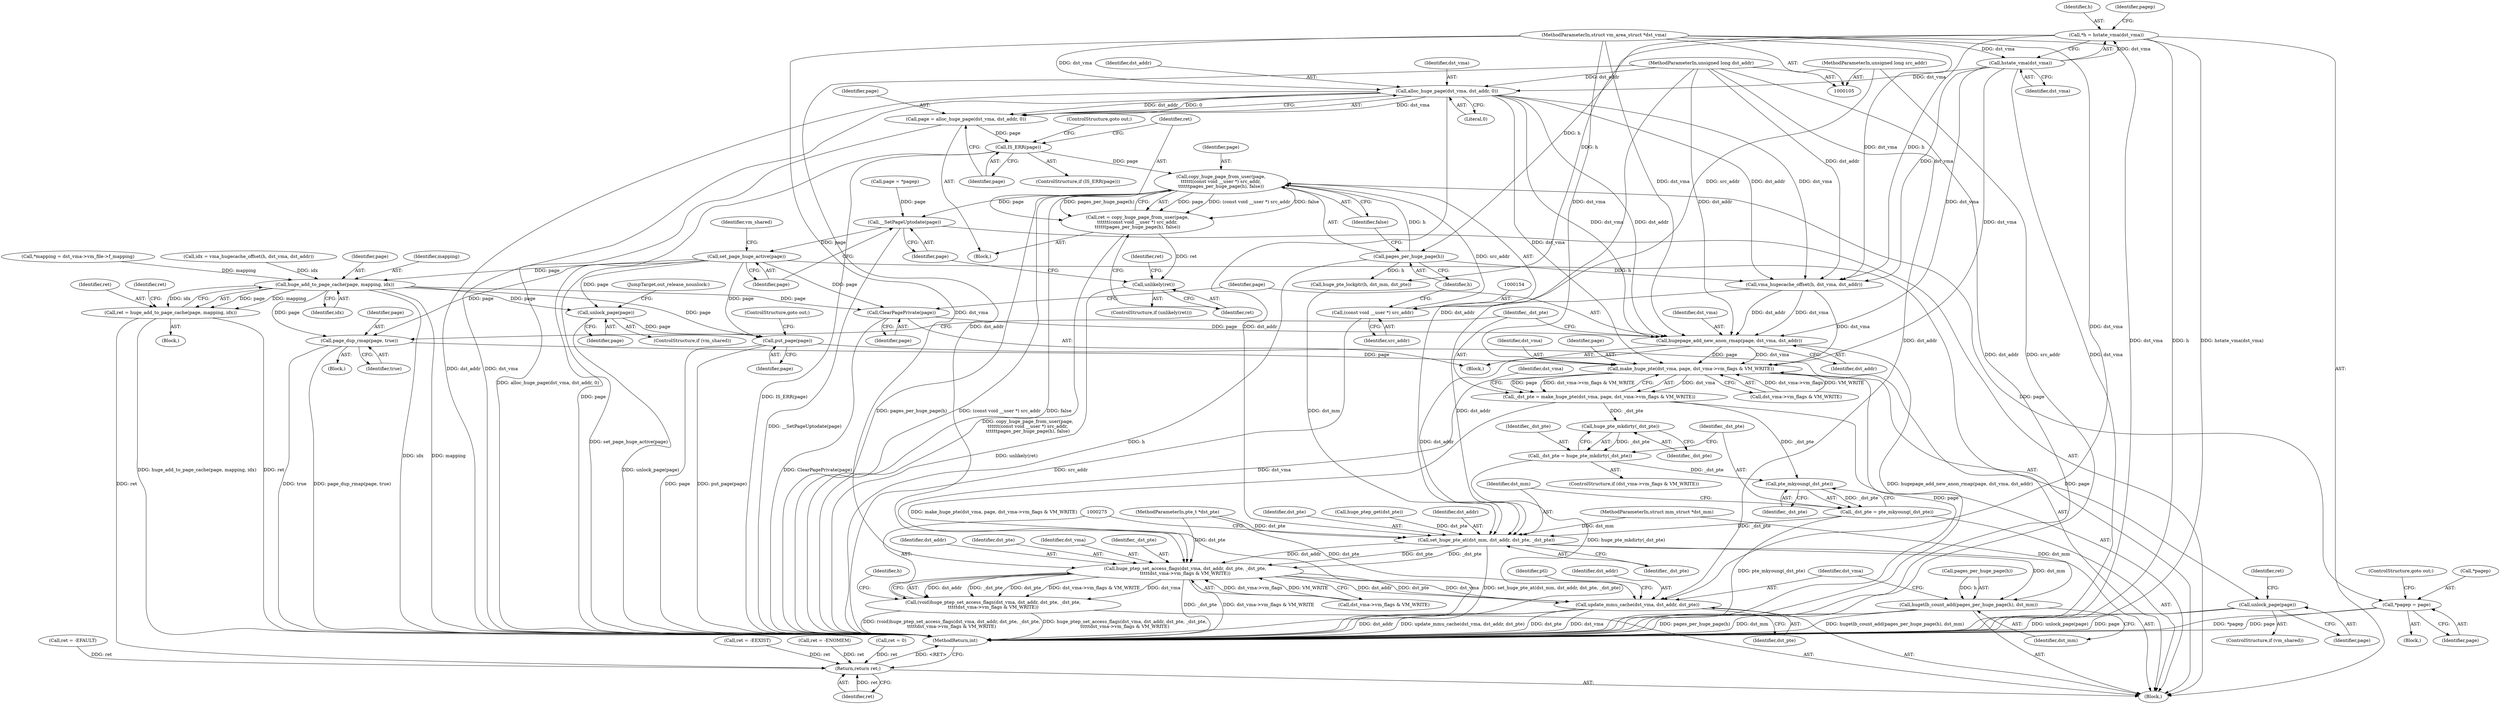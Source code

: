 digraph "0_linux_5af10dfd0afc559bb4b0f7e3e8227a1578333995@API" {
"1000151" [label="(Call,copy_huge_page_from_user(page,\n\t\t\t\t\t\t(const void __user *) src_addr,\n\t\t\t\t\t\tpages_per_huge_page(h), false))"];
"1000146" [label="(Call,IS_ERR(page))"];
"1000139" [label="(Call,page = alloc_huge_page(dst_vma, dst_addr, 0))"];
"1000141" [label="(Call,alloc_huge_page(dst_vma, dst_addr, 0))"];
"1000124" [label="(Call,hstate_vma(dst_vma))"];
"1000108" [label="(MethodParameterIn,struct vm_area_struct *dst_vma)"];
"1000109" [label="(MethodParameterIn,unsigned long dst_addr)"];
"1000153" [label="(Call,(const void __user *) src_addr)"];
"1000110" [label="(MethodParameterIn,unsigned long src_addr)"];
"1000156" [label="(Call,pages_per_huge_page(h))"];
"1000122" [label="(Call,*h = hstate_vma(dst_vma))"];
"1000149" [label="(Call,ret = copy_huge_page_from_user(page,\n\t\t\t\t\t\t(const void __user *) src_addr,\n\t\t\t\t\t\tpages_per_huge_page(h), false))"];
"1000160" [label="(Call,unlikely(ret))"];
"1000167" [label="(Call,*pagep = page)"];
"1000182" [label="(Call,__SetPageUptodate(page))"];
"1000184" [label="(Call,set_page_huge_active(page))"];
"1000206" [label="(Call,huge_add_to_page_cache(page, mapping, idx))"];
"1000204" [label="(Call,ret = huge_add_to_page_cache(page, mapping, idx))"];
"1000304" [label="(Return,return ret;)"];
"1000234" [label="(Call,page_dup_rmap(page, true))"];
"1000247" [label="(Call,make_huge_pte(dst_vma, page, dst_vma->vm_flags & VM_WRITE))"];
"1000245" [label="(Call,_dst_pte = make_huge_pte(dst_vma, page, dst_vma->vm_flags & VM_WRITE))"];
"1000263" [label="(Call,huge_pte_mkdirty(_dst_pte))"];
"1000261" [label="(Call,_dst_pte = huge_pte_mkdirty(_dst_pte))"];
"1000267" [label="(Call,pte_mkyoung(_dst_pte))"];
"1000265" [label="(Call,_dst_pte = pte_mkyoung(_dst_pte))"];
"1000269" [label="(Call,set_huge_pte_at(dst_mm, dst_addr, dst_pte, _dst_pte))"];
"1000276" [label="(Call,huge_ptep_set_access_flags(dst_vma, dst_addr, dst_pte, _dst_pte,\n\t\t\t\t\tdst_vma->vm_flags & VM_WRITE))"];
"1000274" [label="(Call,(void)huge_ptep_set_access_flags(dst_vma, dst_addr, dst_pte, _dst_pte,\n\t\t\t\t\tdst_vma->vm_flags & VM_WRITE))"];
"1000290" [label="(Call,update_mmu_cache(dst_vma, dst_addr, dst_pte))"];
"1000286" [label="(Call,hugetlb_count_add(pages_per_huge_page(h), dst_mm))"];
"1000298" [label="(Call,unlock_page(page))"];
"1000239" [label="(Call,ClearPagePrivate(page))"];
"1000241" [label="(Call,hugepage_add_new_anon_rmap(page, dst_vma, dst_addr))"];
"1000311" [label="(Call,unlock_page(page))"];
"1000314" [label="(Call,put_page(page))"];
"1000125" [label="(Identifier,dst_vma)"];
"1000143" [label="(Identifier,dst_addr)"];
"1000305" [label="(Identifier,ret)"];
"1000267" [label="(Call,pte_mkyoung(_dst_pte))"];
"1000200" [label="(Call,vma_hugecache_offset(h, dst_vma, dst_addr))"];
"1000261" [label="(Call,_dst_pte = huge_pte_mkdirty(_dst_pte))"];
"1000164" [label="(Identifier,ret)"];
"1000278" [label="(Identifier,dst_addr)"];
"1000187" [label="(Identifier,vm_shared)"];
"1000281" [label="(Call,dst_vma->vm_flags & VM_WRITE)"];
"1000123" [label="(Identifier,h)"];
"1000315" [label="(Identifier,page)"];
"1000135" [label="(Call,ret = -ENOMEM)"];
"1000270" [label="(Identifier,dst_mm)"];
"1000265" [label="(Call,_dst_pte = pte_mkyoung(_dst_pte))"];
"1000155" [label="(Identifier,src_addr)"];
"1000314" [label="(Call,put_page(page))"];
"1000190" [label="(Call,*mapping = dst_vma->vm_file->f_mapping)"];
"1000140" [label="(Identifier,page)"];
"1000279" [label="(Identifier,dst_pte)"];
"1000243" [label="(Identifier,dst_vma)"];
"1000146" [label="(Call,IS_ERR(page))"];
"1000292" [label="(Identifier,dst_addr)"];
"1000236" [label="(Identifier,true)"];
"1000241" [label="(Call,hugepage_add_new_anon_rmap(page, dst_vma, dst_addr))"];
"1000312" [label="(Identifier,page)"];
"1000268" [label="(Identifier,_dst_pte)"];
"1000106" [label="(MethodParameterIn,struct mm_struct *dst_mm)"];
"1000145" [label="(ControlStructure,if (IS_ERR(page)))"];
"1000300" [label="(Call,ret = 0)"];
"1000198" [label="(Call,idx = vma_hugecache_offset(h, dst_vma, dst_addr))"];
"1000160" [label="(Call,unlikely(ret))"];
"1000152" [label="(Identifier,page)"];
"1000258" [label="(Identifier,dst_vma)"];
"1000272" [label="(Identifier,dst_pte)"];
"1000182" [label="(Call,__SetPageUptodate(page))"];
"1000228" [label="(Call,huge_ptep_get(dst_pte))"];
"1000156" [label="(Call,pages_per_huge_page(h))"];
"1000316" [label="(ControlStructure,goto out;)"];
"1000144" [label="(Literal,0)"];
"1000311" [label="(Call,unlock_page(page))"];
"1000296" [label="(ControlStructure,if (vm_shared))"];
"1000215" [label="(Call,huge_pte_lockptr(h, dst_mm, dst_pte))"];
"1000289" [label="(Identifier,dst_mm)"];
"1000159" [label="(ControlStructure,if (unlikely(ret)))"];
"1000245" [label="(Call,_dst_pte = make_huge_pte(dst_vma, page, dst_vma->vm_flags & VM_WRITE))"];
"1000162" [label="(Block,)"];
"1000244" [label="(Identifier,dst_addr)"];
"1000242" [label="(Identifier,page)"];
"1000295" [label="(Identifier,ptl)"];
"1000262" [label="(Identifier,_dst_pte)"];
"1000151" [label="(Call,copy_huge_page_from_user(page,\n\t\t\t\t\t\t(const void __user *) src_addr,\n\t\t\t\t\t\tpages_per_huge_page(h), false))"];
"1000107" [label="(MethodParameterIn,pte_t *dst_pte)"];
"1000248" [label="(Identifier,dst_vma)"];
"1000205" [label="(Identifier,ret)"];
"1000288" [label="(Identifier,h)"];
"1000274" [label="(Call,(void)huge_ptep_set_access_flags(dst_vma, dst_addr, dst_pte, _dst_pte,\n\t\t\t\t\tdst_vma->vm_flags & VM_WRITE))"];
"1000238" [label="(Block,)"];
"1000277" [label="(Identifier,dst_vma)"];
"1000157" [label="(Identifier,h)"];
"1000171" [label="(ControlStructure,goto out;)"];
"1000304" [label="(Return,return ret;)"];
"1000150" [label="(Identifier,ret)"];
"1000276" [label="(Call,huge_ptep_set_access_flags(dst_vma, dst_addr, dst_pte, _dst_pte,\n\t\t\t\t\tdst_vma->vm_flags & VM_WRITE))"];
"1000313" [label="(JumpTarget,out_release_nounlock:)"];
"1000134" [label="(Block,)"];
"1000209" [label="(Identifier,idx)"];
"1000204" [label="(Call,ret = huge_add_to_page_cache(page, mapping, idx))"];
"1000290" [label="(Call,update_mmu_cache(dst_vma, dst_addr, dst_pte))"];
"1000249" [label="(Identifier,page)"];
"1000174" [label="(Call,page = *pagep)"];
"1000206" [label="(Call,huge_add_to_page_cache(page, mapping, idx))"];
"1000250" [label="(Call,dst_vma->vm_flags & VM_WRITE)"];
"1000293" [label="(Identifier,dst_pte)"];
"1000141" [label="(Call,alloc_huge_page(dst_vma, dst_addr, 0))"];
"1000188" [label="(Block,)"];
"1000247" [label="(Call,make_huge_pte(dst_vma, page, dst_vma->vm_flags & VM_WRITE))"];
"1000255" [label="(ControlStructure,if (dst_vma->vm_flags & VM_WRITE))"];
"1000184" [label="(Call,set_page_huge_active(page))"];
"1000110" [label="(MethodParameterIn,unsigned long src_addr)"];
"1000148" [label="(ControlStructure,goto out;)"];
"1000167" [label="(Call,*pagep = page)"];
"1000246" [label="(Identifier,_dst_pte)"];
"1000271" [label="(Identifier,dst_addr)"];
"1000269" [label="(Call,set_huge_pte_at(dst_mm, dst_addr, dst_pte, _dst_pte))"];
"1000124" [label="(Call,hstate_vma(dst_vma))"];
"1000158" [label="(Identifier,false)"];
"1000233" [label="(Block,)"];
"1000235" [label="(Identifier,page)"];
"1000109" [label="(MethodParameterIn,unsigned long dst_addr)"];
"1000309" [label="(ControlStructure,if (vm_shared))"];
"1000139" [label="(Call,page = alloc_huge_page(dst_vma, dst_addr, 0))"];
"1000286" [label="(Call,hugetlb_count_add(pages_per_huge_page(h), dst_mm))"];
"1000211" [label="(Identifier,ret)"];
"1000112" [label="(Block,)"];
"1000161" [label="(Identifier,ret)"];
"1000263" [label="(Call,huge_pte_mkdirty(_dst_pte))"];
"1000298" [label="(Call,unlock_page(page))"];
"1000207" [label="(Identifier,page)"];
"1000299" [label="(Identifier,page)"];
"1000163" [label="(Call,ret = -EFAULT)"];
"1000108" [label="(MethodParameterIn,struct vm_area_struct *dst_vma)"];
"1000266" [label="(Identifier,_dst_pte)"];
"1000273" [label="(Identifier,_dst_pte)"];
"1000317" [label="(MethodReturn,int)"];
"1000280" [label="(Identifier,_dst_pte)"];
"1000291" [label="(Identifier,dst_vma)"];
"1000170" [label="(Identifier,page)"];
"1000221" [label="(Call,ret = -EEXIST)"];
"1000133" [label="(Identifier,pagep)"];
"1000142" [label="(Identifier,dst_vma)"];
"1000153" [label="(Call,(const void __user *) src_addr)"];
"1000208" [label="(Identifier,mapping)"];
"1000301" [label="(Identifier,ret)"];
"1000183" [label="(Identifier,page)"];
"1000234" [label="(Call,page_dup_rmap(page, true))"];
"1000287" [label="(Call,pages_per_huge_page(h))"];
"1000168" [label="(Call,*pagep)"];
"1000185" [label="(Identifier,page)"];
"1000264" [label="(Identifier,_dst_pte)"];
"1000122" [label="(Call,*h = hstate_vma(dst_vma))"];
"1000149" [label="(Call,ret = copy_huge_page_from_user(page,\n\t\t\t\t\t\t(const void __user *) src_addr,\n\t\t\t\t\t\tpages_per_huge_page(h), false))"];
"1000147" [label="(Identifier,page)"];
"1000240" [label="(Identifier,page)"];
"1000239" [label="(Call,ClearPagePrivate(page))"];
"1000151" -> "1000149"  [label="AST: "];
"1000151" -> "1000158"  [label="CFG: "];
"1000152" -> "1000151"  [label="AST: "];
"1000153" -> "1000151"  [label="AST: "];
"1000156" -> "1000151"  [label="AST: "];
"1000158" -> "1000151"  [label="AST: "];
"1000149" -> "1000151"  [label="CFG: "];
"1000151" -> "1000317"  [label="DDG: (const void __user *) src_addr"];
"1000151" -> "1000317"  [label="DDG: false"];
"1000151" -> "1000317"  [label="DDG: pages_per_huge_page(h)"];
"1000151" -> "1000149"  [label="DDG: page"];
"1000151" -> "1000149"  [label="DDG: (const void __user *) src_addr"];
"1000151" -> "1000149"  [label="DDG: pages_per_huge_page(h)"];
"1000151" -> "1000149"  [label="DDG: false"];
"1000146" -> "1000151"  [label="DDG: page"];
"1000153" -> "1000151"  [label="DDG: src_addr"];
"1000156" -> "1000151"  [label="DDG: h"];
"1000151" -> "1000167"  [label="DDG: page"];
"1000151" -> "1000182"  [label="DDG: page"];
"1000146" -> "1000145"  [label="AST: "];
"1000146" -> "1000147"  [label="CFG: "];
"1000147" -> "1000146"  [label="AST: "];
"1000148" -> "1000146"  [label="CFG: "];
"1000150" -> "1000146"  [label="CFG: "];
"1000146" -> "1000317"  [label="DDG: IS_ERR(page)"];
"1000146" -> "1000317"  [label="DDG: page"];
"1000139" -> "1000146"  [label="DDG: page"];
"1000139" -> "1000134"  [label="AST: "];
"1000139" -> "1000141"  [label="CFG: "];
"1000140" -> "1000139"  [label="AST: "];
"1000141" -> "1000139"  [label="AST: "];
"1000147" -> "1000139"  [label="CFG: "];
"1000139" -> "1000317"  [label="DDG: alloc_huge_page(dst_vma, dst_addr, 0)"];
"1000141" -> "1000139"  [label="DDG: dst_vma"];
"1000141" -> "1000139"  [label="DDG: dst_addr"];
"1000141" -> "1000139"  [label="DDG: 0"];
"1000141" -> "1000144"  [label="CFG: "];
"1000142" -> "1000141"  [label="AST: "];
"1000143" -> "1000141"  [label="AST: "];
"1000144" -> "1000141"  [label="AST: "];
"1000141" -> "1000317"  [label="DDG: dst_vma"];
"1000141" -> "1000317"  [label="DDG: dst_addr"];
"1000124" -> "1000141"  [label="DDG: dst_vma"];
"1000108" -> "1000141"  [label="DDG: dst_vma"];
"1000109" -> "1000141"  [label="DDG: dst_addr"];
"1000141" -> "1000200"  [label="DDG: dst_vma"];
"1000141" -> "1000200"  [label="DDG: dst_addr"];
"1000141" -> "1000241"  [label="DDG: dst_vma"];
"1000141" -> "1000241"  [label="DDG: dst_addr"];
"1000141" -> "1000247"  [label="DDG: dst_vma"];
"1000141" -> "1000269"  [label="DDG: dst_addr"];
"1000124" -> "1000122"  [label="AST: "];
"1000124" -> "1000125"  [label="CFG: "];
"1000125" -> "1000124"  [label="AST: "];
"1000122" -> "1000124"  [label="CFG: "];
"1000124" -> "1000317"  [label="DDG: dst_vma"];
"1000124" -> "1000122"  [label="DDG: dst_vma"];
"1000108" -> "1000124"  [label="DDG: dst_vma"];
"1000124" -> "1000200"  [label="DDG: dst_vma"];
"1000124" -> "1000241"  [label="DDG: dst_vma"];
"1000124" -> "1000247"  [label="DDG: dst_vma"];
"1000108" -> "1000105"  [label="AST: "];
"1000108" -> "1000317"  [label="DDG: dst_vma"];
"1000108" -> "1000200"  [label="DDG: dst_vma"];
"1000108" -> "1000241"  [label="DDG: dst_vma"];
"1000108" -> "1000247"  [label="DDG: dst_vma"];
"1000108" -> "1000276"  [label="DDG: dst_vma"];
"1000108" -> "1000290"  [label="DDG: dst_vma"];
"1000109" -> "1000105"  [label="AST: "];
"1000109" -> "1000317"  [label="DDG: dst_addr"];
"1000109" -> "1000200"  [label="DDG: dst_addr"];
"1000109" -> "1000241"  [label="DDG: dst_addr"];
"1000109" -> "1000269"  [label="DDG: dst_addr"];
"1000109" -> "1000276"  [label="DDG: dst_addr"];
"1000109" -> "1000290"  [label="DDG: dst_addr"];
"1000153" -> "1000155"  [label="CFG: "];
"1000154" -> "1000153"  [label="AST: "];
"1000155" -> "1000153"  [label="AST: "];
"1000157" -> "1000153"  [label="CFG: "];
"1000153" -> "1000317"  [label="DDG: src_addr"];
"1000110" -> "1000153"  [label="DDG: src_addr"];
"1000110" -> "1000105"  [label="AST: "];
"1000110" -> "1000317"  [label="DDG: src_addr"];
"1000156" -> "1000157"  [label="CFG: "];
"1000157" -> "1000156"  [label="AST: "];
"1000158" -> "1000156"  [label="CFG: "];
"1000156" -> "1000317"  [label="DDG: h"];
"1000122" -> "1000156"  [label="DDG: h"];
"1000156" -> "1000200"  [label="DDG: h"];
"1000156" -> "1000215"  [label="DDG: h"];
"1000122" -> "1000112"  [label="AST: "];
"1000123" -> "1000122"  [label="AST: "];
"1000133" -> "1000122"  [label="CFG: "];
"1000122" -> "1000317"  [label="DDG: h"];
"1000122" -> "1000317"  [label="DDG: hstate_vma(dst_vma)"];
"1000122" -> "1000200"  [label="DDG: h"];
"1000122" -> "1000215"  [label="DDG: h"];
"1000149" -> "1000134"  [label="AST: "];
"1000150" -> "1000149"  [label="AST: "];
"1000161" -> "1000149"  [label="CFG: "];
"1000149" -> "1000317"  [label="DDG: copy_huge_page_from_user(page,\n\t\t\t\t\t\t(const void __user *) src_addr,\n\t\t\t\t\t\tpages_per_huge_page(h), false)"];
"1000149" -> "1000160"  [label="DDG: ret"];
"1000160" -> "1000159"  [label="AST: "];
"1000160" -> "1000161"  [label="CFG: "];
"1000161" -> "1000160"  [label="AST: "];
"1000164" -> "1000160"  [label="CFG: "];
"1000183" -> "1000160"  [label="CFG: "];
"1000160" -> "1000317"  [label="DDG: unlikely(ret)"];
"1000167" -> "1000162"  [label="AST: "];
"1000167" -> "1000170"  [label="CFG: "];
"1000168" -> "1000167"  [label="AST: "];
"1000170" -> "1000167"  [label="AST: "];
"1000171" -> "1000167"  [label="CFG: "];
"1000167" -> "1000317"  [label="DDG: *pagep"];
"1000167" -> "1000317"  [label="DDG: page"];
"1000182" -> "1000112"  [label="AST: "];
"1000182" -> "1000183"  [label="CFG: "];
"1000183" -> "1000182"  [label="AST: "];
"1000185" -> "1000182"  [label="CFG: "];
"1000182" -> "1000317"  [label="DDG: __SetPageUptodate(page)"];
"1000174" -> "1000182"  [label="DDG: page"];
"1000182" -> "1000184"  [label="DDG: page"];
"1000184" -> "1000112"  [label="AST: "];
"1000184" -> "1000185"  [label="CFG: "];
"1000185" -> "1000184"  [label="AST: "];
"1000187" -> "1000184"  [label="CFG: "];
"1000184" -> "1000317"  [label="DDG: set_page_huge_active(page)"];
"1000184" -> "1000206"  [label="DDG: page"];
"1000184" -> "1000234"  [label="DDG: page"];
"1000184" -> "1000239"  [label="DDG: page"];
"1000184" -> "1000311"  [label="DDG: page"];
"1000184" -> "1000314"  [label="DDG: page"];
"1000206" -> "1000204"  [label="AST: "];
"1000206" -> "1000209"  [label="CFG: "];
"1000207" -> "1000206"  [label="AST: "];
"1000208" -> "1000206"  [label="AST: "];
"1000209" -> "1000206"  [label="AST: "];
"1000204" -> "1000206"  [label="CFG: "];
"1000206" -> "1000317"  [label="DDG: idx"];
"1000206" -> "1000317"  [label="DDG: mapping"];
"1000206" -> "1000204"  [label="DDG: page"];
"1000206" -> "1000204"  [label="DDG: mapping"];
"1000206" -> "1000204"  [label="DDG: idx"];
"1000190" -> "1000206"  [label="DDG: mapping"];
"1000198" -> "1000206"  [label="DDG: idx"];
"1000206" -> "1000234"  [label="DDG: page"];
"1000206" -> "1000239"  [label="DDG: page"];
"1000206" -> "1000311"  [label="DDG: page"];
"1000206" -> "1000314"  [label="DDG: page"];
"1000204" -> "1000188"  [label="AST: "];
"1000205" -> "1000204"  [label="AST: "];
"1000211" -> "1000204"  [label="CFG: "];
"1000204" -> "1000317"  [label="DDG: huge_add_to_page_cache(page, mapping, idx)"];
"1000204" -> "1000317"  [label="DDG: ret"];
"1000204" -> "1000304"  [label="DDG: ret"];
"1000304" -> "1000112"  [label="AST: "];
"1000304" -> "1000305"  [label="CFG: "];
"1000305" -> "1000304"  [label="AST: "];
"1000317" -> "1000304"  [label="CFG: "];
"1000304" -> "1000317"  [label="DDG: <RET>"];
"1000305" -> "1000304"  [label="DDG: ret"];
"1000163" -> "1000304"  [label="DDG: ret"];
"1000300" -> "1000304"  [label="DDG: ret"];
"1000221" -> "1000304"  [label="DDG: ret"];
"1000135" -> "1000304"  [label="DDG: ret"];
"1000234" -> "1000233"  [label="AST: "];
"1000234" -> "1000236"  [label="CFG: "];
"1000235" -> "1000234"  [label="AST: "];
"1000236" -> "1000234"  [label="AST: "];
"1000246" -> "1000234"  [label="CFG: "];
"1000234" -> "1000317"  [label="DDG: true"];
"1000234" -> "1000317"  [label="DDG: page_dup_rmap(page, true)"];
"1000234" -> "1000247"  [label="DDG: page"];
"1000247" -> "1000245"  [label="AST: "];
"1000247" -> "1000250"  [label="CFG: "];
"1000248" -> "1000247"  [label="AST: "];
"1000249" -> "1000247"  [label="AST: "];
"1000250" -> "1000247"  [label="AST: "];
"1000245" -> "1000247"  [label="CFG: "];
"1000247" -> "1000317"  [label="DDG: page"];
"1000247" -> "1000245"  [label="DDG: dst_vma"];
"1000247" -> "1000245"  [label="DDG: page"];
"1000247" -> "1000245"  [label="DDG: dst_vma->vm_flags & VM_WRITE"];
"1000241" -> "1000247"  [label="DDG: dst_vma"];
"1000241" -> "1000247"  [label="DDG: page"];
"1000200" -> "1000247"  [label="DDG: dst_vma"];
"1000250" -> "1000247"  [label="DDG: dst_vma->vm_flags"];
"1000250" -> "1000247"  [label="DDG: VM_WRITE"];
"1000247" -> "1000276"  [label="DDG: dst_vma"];
"1000247" -> "1000298"  [label="DDG: page"];
"1000245" -> "1000112"  [label="AST: "];
"1000246" -> "1000245"  [label="AST: "];
"1000258" -> "1000245"  [label="CFG: "];
"1000245" -> "1000317"  [label="DDG: make_huge_pte(dst_vma, page, dst_vma->vm_flags & VM_WRITE)"];
"1000245" -> "1000263"  [label="DDG: _dst_pte"];
"1000245" -> "1000267"  [label="DDG: _dst_pte"];
"1000263" -> "1000261"  [label="AST: "];
"1000263" -> "1000264"  [label="CFG: "];
"1000264" -> "1000263"  [label="AST: "];
"1000261" -> "1000263"  [label="CFG: "];
"1000263" -> "1000261"  [label="DDG: _dst_pte"];
"1000261" -> "1000255"  [label="AST: "];
"1000262" -> "1000261"  [label="AST: "];
"1000266" -> "1000261"  [label="CFG: "];
"1000261" -> "1000317"  [label="DDG: huge_pte_mkdirty(_dst_pte)"];
"1000261" -> "1000267"  [label="DDG: _dst_pte"];
"1000267" -> "1000265"  [label="AST: "];
"1000267" -> "1000268"  [label="CFG: "];
"1000268" -> "1000267"  [label="AST: "];
"1000265" -> "1000267"  [label="CFG: "];
"1000267" -> "1000265"  [label="DDG: _dst_pte"];
"1000265" -> "1000112"  [label="AST: "];
"1000266" -> "1000265"  [label="AST: "];
"1000270" -> "1000265"  [label="CFG: "];
"1000265" -> "1000317"  [label="DDG: pte_mkyoung(_dst_pte)"];
"1000265" -> "1000269"  [label="DDG: _dst_pte"];
"1000269" -> "1000112"  [label="AST: "];
"1000269" -> "1000273"  [label="CFG: "];
"1000270" -> "1000269"  [label="AST: "];
"1000271" -> "1000269"  [label="AST: "];
"1000272" -> "1000269"  [label="AST: "];
"1000273" -> "1000269"  [label="AST: "];
"1000275" -> "1000269"  [label="CFG: "];
"1000269" -> "1000317"  [label="DDG: set_huge_pte_at(dst_mm, dst_addr, dst_pte, _dst_pte)"];
"1000215" -> "1000269"  [label="DDG: dst_mm"];
"1000106" -> "1000269"  [label="DDG: dst_mm"];
"1000200" -> "1000269"  [label="DDG: dst_addr"];
"1000241" -> "1000269"  [label="DDG: dst_addr"];
"1000228" -> "1000269"  [label="DDG: dst_pte"];
"1000107" -> "1000269"  [label="DDG: dst_pte"];
"1000269" -> "1000276"  [label="DDG: dst_addr"];
"1000269" -> "1000276"  [label="DDG: dst_pte"];
"1000269" -> "1000276"  [label="DDG: _dst_pte"];
"1000269" -> "1000286"  [label="DDG: dst_mm"];
"1000276" -> "1000274"  [label="AST: "];
"1000276" -> "1000281"  [label="CFG: "];
"1000277" -> "1000276"  [label="AST: "];
"1000278" -> "1000276"  [label="AST: "];
"1000279" -> "1000276"  [label="AST: "];
"1000280" -> "1000276"  [label="AST: "];
"1000281" -> "1000276"  [label="AST: "];
"1000274" -> "1000276"  [label="CFG: "];
"1000276" -> "1000317"  [label="DDG: _dst_pte"];
"1000276" -> "1000317"  [label="DDG: dst_vma->vm_flags & VM_WRITE"];
"1000276" -> "1000274"  [label="DDG: dst_addr"];
"1000276" -> "1000274"  [label="DDG: _dst_pte"];
"1000276" -> "1000274"  [label="DDG: dst_pte"];
"1000276" -> "1000274"  [label="DDG: dst_vma->vm_flags & VM_WRITE"];
"1000276" -> "1000274"  [label="DDG: dst_vma"];
"1000107" -> "1000276"  [label="DDG: dst_pte"];
"1000281" -> "1000276"  [label="DDG: dst_vma->vm_flags"];
"1000281" -> "1000276"  [label="DDG: VM_WRITE"];
"1000276" -> "1000290"  [label="DDG: dst_vma"];
"1000276" -> "1000290"  [label="DDG: dst_addr"];
"1000276" -> "1000290"  [label="DDG: dst_pte"];
"1000274" -> "1000112"  [label="AST: "];
"1000275" -> "1000274"  [label="AST: "];
"1000288" -> "1000274"  [label="CFG: "];
"1000274" -> "1000317"  [label="DDG: (void)huge_ptep_set_access_flags(dst_vma, dst_addr, dst_pte, _dst_pte,\n\t\t\t\t\tdst_vma->vm_flags & VM_WRITE)"];
"1000274" -> "1000317"  [label="DDG: huge_ptep_set_access_flags(dst_vma, dst_addr, dst_pte, _dst_pte,\n\t\t\t\t\tdst_vma->vm_flags & VM_WRITE)"];
"1000290" -> "1000112"  [label="AST: "];
"1000290" -> "1000293"  [label="CFG: "];
"1000291" -> "1000290"  [label="AST: "];
"1000292" -> "1000290"  [label="AST: "];
"1000293" -> "1000290"  [label="AST: "];
"1000295" -> "1000290"  [label="CFG: "];
"1000290" -> "1000317"  [label="DDG: dst_vma"];
"1000290" -> "1000317"  [label="DDG: dst_addr"];
"1000290" -> "1000317"  [label="DDG: update_mmu_cache(dst_vma, dst_addr, dst_pte)"];
"1000290" -> "1000317"  [label="DDG: dst_pte"];
"1000107" -> "1000290"  [label="DDG: dst_pte"];
"1000286" -> "1000112"  [label="AST: "];
"1000286" -> "1000289"  [label="CFG: "];
"1000287" -> "1000286"  [label="AST: "];
"1000289" -> "1000286"  [label="AST: "];
"1000291" -> "1000286"  [label="CFG: "];
"1000286" -> "1000317"  [label="DDG: hugetlb_count_add(pages_per_huge_page(h), dst_mm)"];
"1000286" -> "1000317"  [label="DDG: pages_per_huge_page(h)"];
"1000286" -> "1000317"  [label="DDG: dst_mm"];
"1000287" -> "1000286"  [label="DDG: h"];
"1000106" -> "1000286"  [label="DDG: dst_mm"];
"1000298" -> "1000296"  [label="AST: "];
"1000298" -> "1000299"  [label="CFG: "];
"1000299" -> "1000298"  [label="AST: "];
"1000301" -> "1000298"  [label="CFG: "];
"1000298" -> "1000317"  [label="DDG: unlock_page(page)"];
"1000298" -> "1000317"  [label="DDG: page"];
"1000239" -> "1000238"  [label="AST: "];
"1000239" -> "1000240"  [label="CFG: "];
"1000240" -> "1000239"  [label="AST: "];
"1000242" -> "1000239"  [label="CFG: "];
"1000239" -> "1000317"  [label="DDG: ClearPagePrivate(page)"];
"1000239" -> "1000241"  [label="DDG: page"];
"1000241" -> "1000238"  [label="AST: "];
"1000241" -> "1000244"  [label="CFG: "];
"1000242" -> "1000241"  [label="AST: "];
"1000243" -> "1000241"  [label="AST: "];
"1000244" -> "1000241"  [label="AST: "];
"1000246" -> "1000241"  [label="CFG: "];
"1000241" -> "1000317"  [label="DDG: hugepage_add_new_anon_rmap(page, dst_vma, dst_addr)"];
"1000200" -> "1000241"  [label="DDG: dst_vma"];
"1000200" -> "1000241"  [label="DDG: dst_addr"];
"1000311" -> "1000309"  [label="AST: "];
"1000311" -> "1000312"  [label="CFG: "];
"1000312" -> "1000311"  [label="AST: "];
"1000313" -> "1000311"  [label="CFG: "];
"1000311" -> "1000317"  [label="DDG: unlock_page(page)"];
"1000311" -> "1000314"  [label="DDG: page"];
"1000314" -> "1000112"  [label="AST: "];
"1000314" -> "1000315"  [label="CFG: "];
"1000315" -> "1000314"  [label="AST: "];
"1000316" -> "1000314"  [label="CFG: "];
"1000314" -> "1000317"  [label="DDG: page"];
"1000314" -> "1000317"  [label="DDG: put_page(page)"];
}

